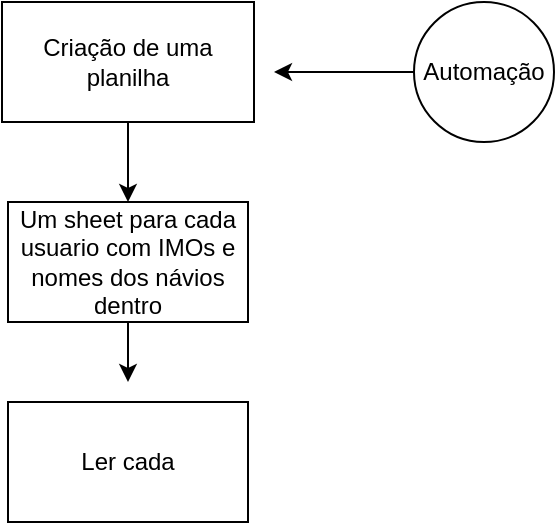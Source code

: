 <mxfile version="21.6.2" type="github">
  <diagram name="Seite-1" id="yx2UYYiwQNyXZPBNuhHp">
    <mxGraphModel dx="1434" dy="792" grid="1" gridSize="10" guides="1" tooltips="1" connect="1" arrows="1" fold="1" page="1" pageScale="1" pageWidth="827" pageHeight="1169" math="0" shadow="0">
      <root>
        <mxCell id="0" />
        <mxCell id="1" parent="0" />
        <mxCell id="91Hb6C9K7SFgtwkYdy7D-6" style="edgeStyle=orthogonalEdgeStyle;rounded=0;orthogonalLoop=1;jettySize=auto;html=1;" edge="1" parent="1" source="91Hb6C9K7SFgtwkYdy7D-1">
          <mxGeometry relative="1" as="geometry">
            <mxPoint x="430" y="45" as="targetPoint" />
          </mxGeometry>
        </mxCell>
        <mxCell id="91Hb6C9K7SFgtwkYdy7D-1" value="Automação" style="ellipse;whiteSpace=wrap;html=1;" vertex="1" parent="1">
          <mxGeometry x="500" y="10" width="70" height="70" as="geometry" />
        </mxCell>
        <mxCell id="91Hb6C9K7SFgtwkYdy7D-4" style="edgeStyle=orthogonalEdgeStyle;rounded=0;orthogonalLoop=1;jettySize=auto;html=1;entryX=0.5;entryY=0;entryDx=0;entryDy=0;" edge="1" parent="1" source="91Hb6C9K7SFgtwkYdy7D-2" target="91Hb6C9K7SFgtwkYdy7D-5">
          <mxGeometry relative="1" as="geometry">
            <mxPoint x="350" y="100" as="targetPoint" />
            <Array as="points">
              <mxPoint x="357" y="100" />
              <mxPoint x="357" y="100" />
            </Array>
          </mxGeometry>
        </mxCell>
        <mxCell id="91Hb6C9K7SFgtwkYdy7D-2" value="Criação de uma planilha" style="rounded=0;whiteSpace=wrap;html=1;" vertex="1" parent="1">
          <mxGeometry x="294" y="10" width="126" height="60" as="geometry" />
        </mxCell>
        <mxCell id="91Hb6C9K7SFgtwkYdy7D-7" style="edgeStyle=orthogonalEdgeStyle;rounded=0;orthogonalLoop=1;jettySize=auto;html=1;" edge="1" parent="1" source="91Hb6C9K7SFgtwkYdy7D-5">
          <mxGeometry relative="1" as="geometry">
            <mxPoint x="357" y="200" as="targetPoint" />
          </mxGeometry>
        </mxCell>
        <mxCell id="91Hb6C9K7SFgtwkYdy7D-5" value="Um sheet para cada usuario com IMOs e nomes dos návios dentro" style="rounded=0;whiteSpace=wrap;html=1;" vertex="1" parent="1">
          <mxGeometry x="297" y="110" width="120" height="60" as="geometry" />
        </mxCell>
        <mxCell id="91Hb6C9K7SFgtwkYdy7D-8" value="Ler cada " style="rounded=0;whiteSpace=wrap;html=1;" vertex="1" parent="1">
          <mxGeometry x="297" y="210" width="120" height="60" as="geometry" />
        </mxCell>
      </root>
    </mxGraphModel>
  </diagram>
</mxfile>
